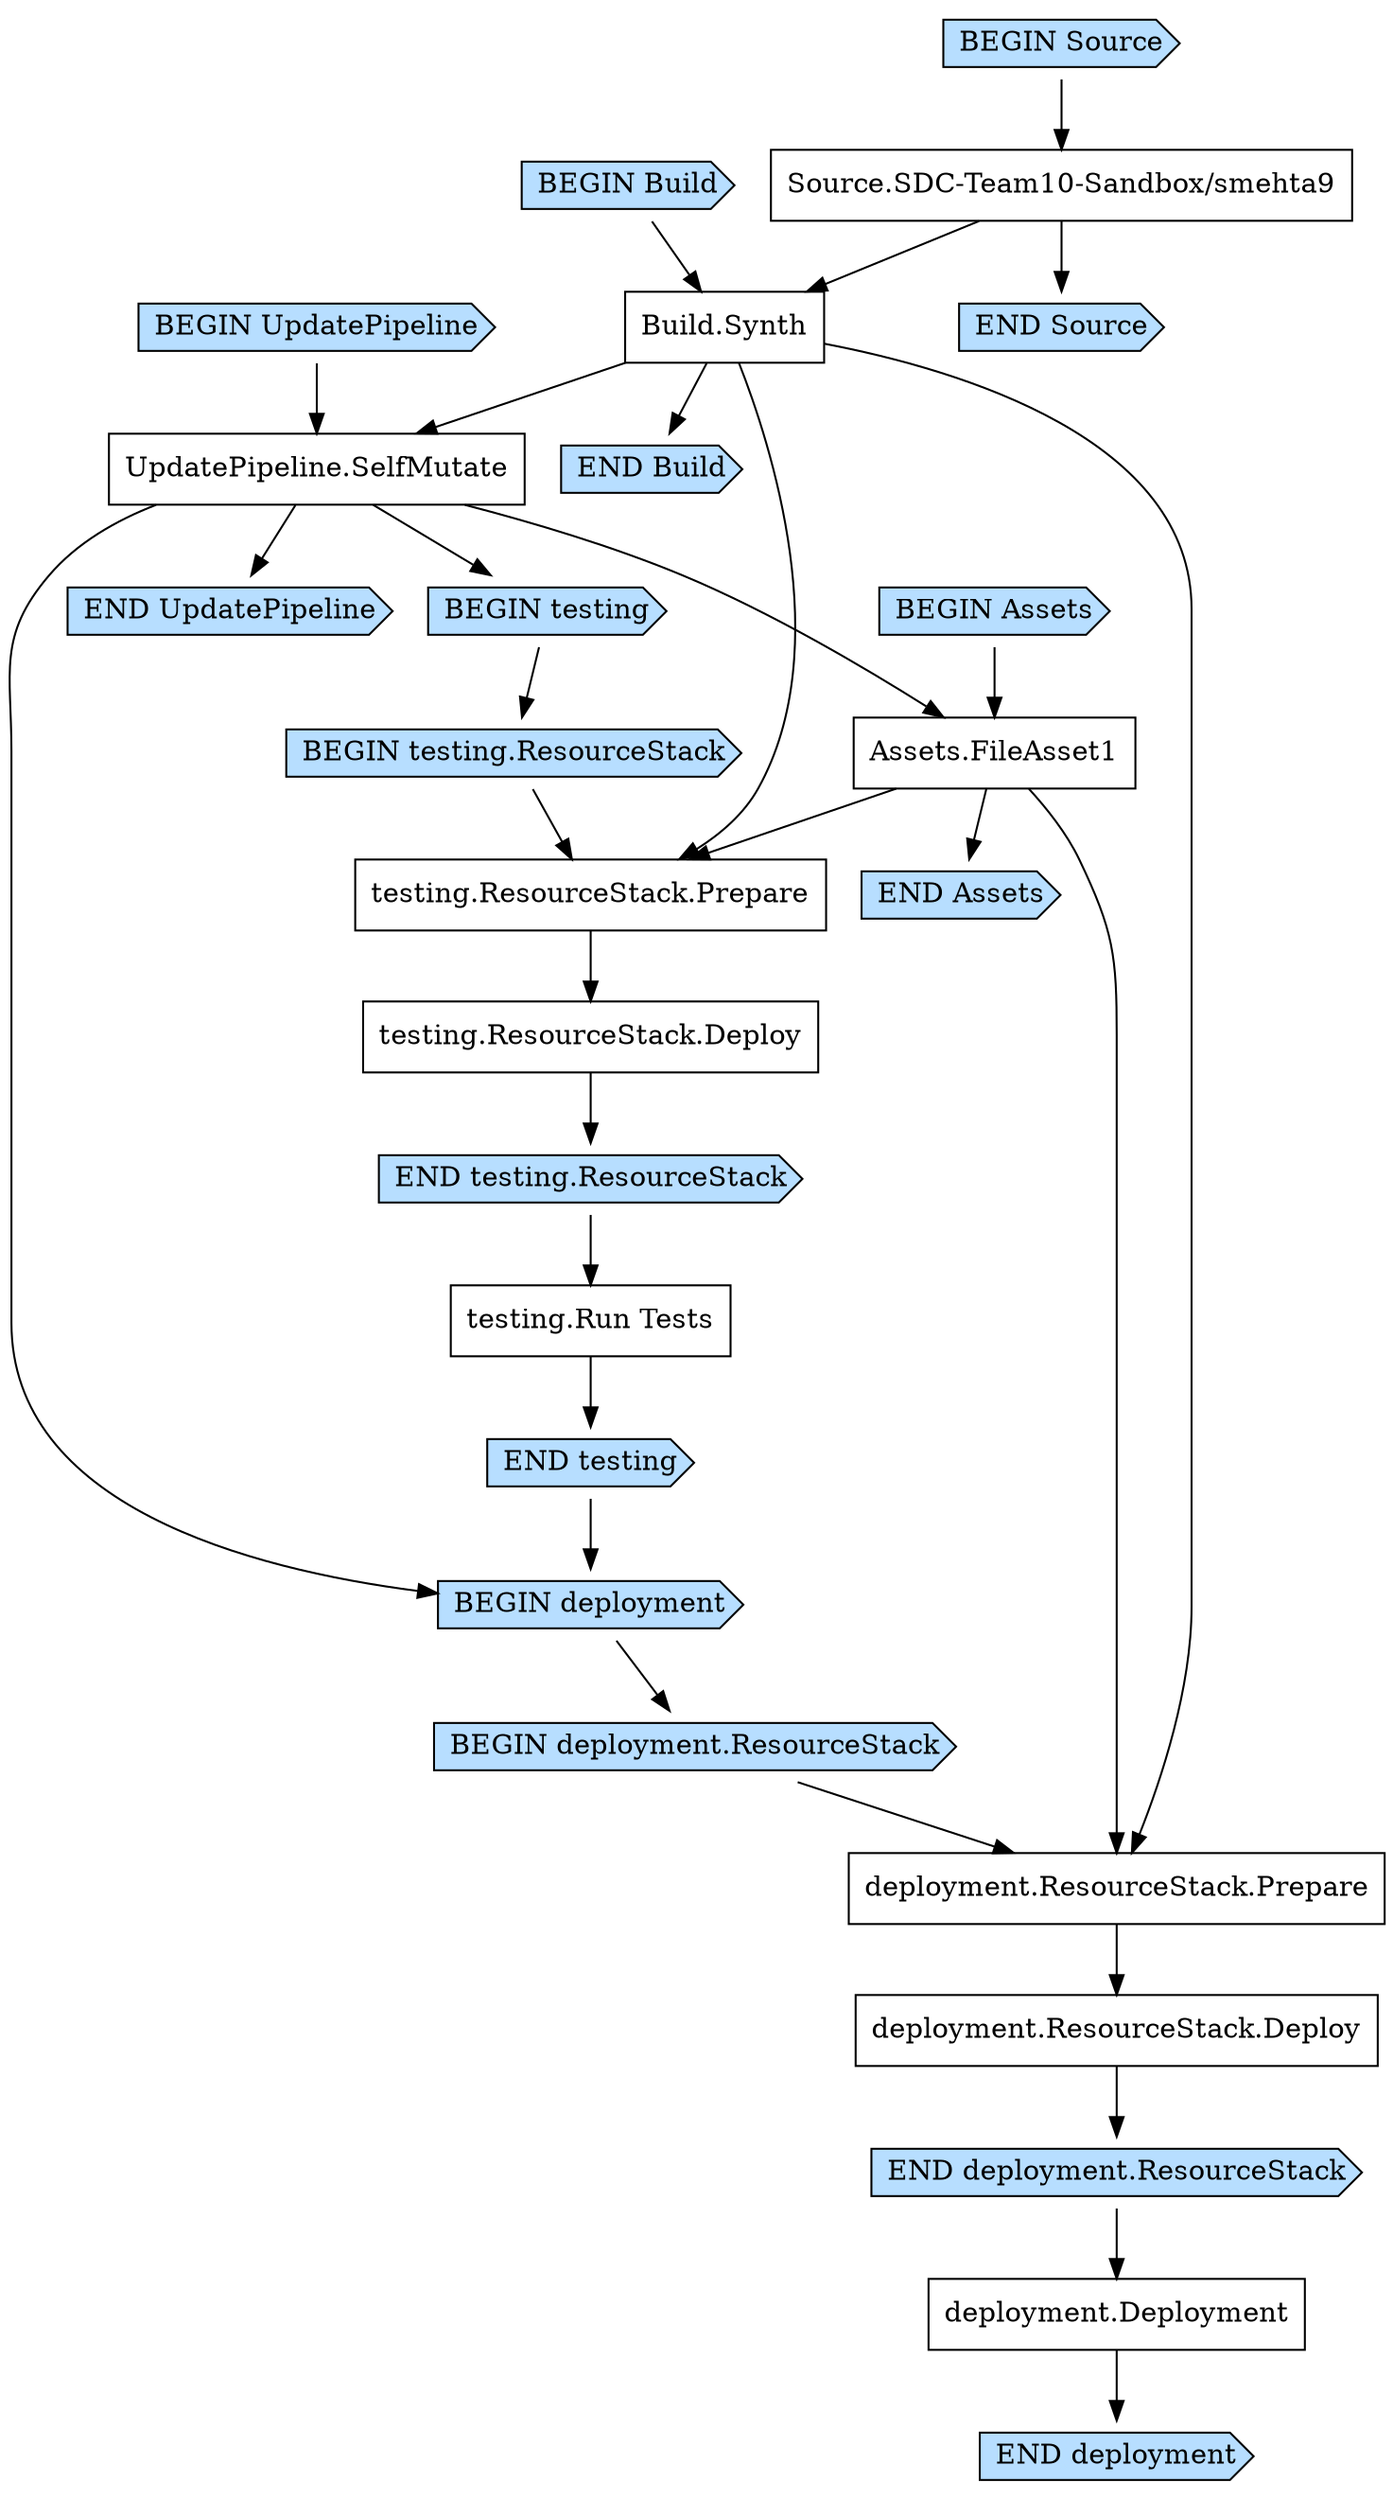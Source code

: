 digraph G {
  # Arrows represent an "unlocks" relationship (opposite of dependency). So chosen
  # because the layout looks more natural that way.
  # To represent subgraph dependencies, subgraphs are represented by BEGIN/END nodes.
  # To render: `dot -Tsvg PipelineStackPipeline9DB740AF.dot > graph.svg`, open in a browser.
  node [shape="box"];
"BEGIN Build" [shape="cds", style="filled", fillcolor="#b7deff"];
"END Build" [shape="cds", style="filled", fillcolor="#b7deff"];
"Build.Synth";
"Source.SDC-Team10-Sandbox/smehta9" -> "Build.Synth";
"BEGIN Build" -> "Build.Synth";
"Build.Synth" -> "END Build";
"BEGIN UpdatePipeline" [shape="cds", style="filled", fillcolor="#b7deff"];
"END UpdatePipeline" [shape="cds", style="filled", fillcolor="#b7deff"];
"UpdatePipeline.SelfMutate";
"Build.Synth" -> "UpdatePipeline.SelfMutate";
"BEGIN UpdatePipeline" -> "UpdatePipeline.SelfMutate";
"UpdatePipeline.SelfMutate" -> "END UpdatePipeline";
"BEGIN Assets" [shape="cds", style="filled", fillcolor="#b7deff"];
"END Assets" [shape="cds", style="filled", fillcolor="#b7deff"];
"Assets.FileAsset1";
"UpdatePipeline.SelfMutate" -> "Assets.FileAsset1";
"BEGIN Assets" -> "Assets.FileAsset1";
"Assets.FileAsset1" -> "END Assets";
"BEGIN testing" [shape="cds", style="filled", fillcolor="#b7deff"];
"END testing" [shape="cds", style="filled", fillcolor="#b7deff"];
"UpdatePipeline.SelfMutate" -> "BEGIN testing";
"BEGIN testing.ResourceStack" [shape="cds", style="filled", fillcolor="#b7deff"];
"END testing.ResourceStack" [shape="cds", style="filled", fillcolor="#b7deff"];
"testing.ResourceStack.Deploy";
"testing.ResourceStack.Prepare" -> "testing.ResourceStack.Deploy";
"testing.ResourceStack.Prepare";
"Build.Synth" -> "testing.ResourceStack.Prepare";
"Assets.FileAsset1" -> "testing.ResourceStack.Prepare";
"BEGIN testing.ResourceStack" -> "testing.ResourceStack.Prepare";
"testing.ResourceStack.Deploy" -> "END testing.ResourceStack";
"testing.Run Tests";
"END testing.ResourceStack" -> "testing.Run Tests";
"BEGIN testing" -> "BEGIN testing.ResourceStack";
"testing.Run Tests" -> "END testing";
"BEGIN deployment" [shape="cds", style="filled", fillcolor="#b7deff"];
"END deployment" [shape="cds", style="filled", fillcolor="#b7deff"];
"UpdatePipeline.SelfMutate" -> "BEGIN deployment";
"END testing" -> "BEGIN deployment";
"BEGIN deployment.ResourceStack" [shape="cds", style="filled", fillcolor="#b7deff"];
"END deployment.ResourceStack" [shape="cds", style="filled", fillcolor="#b7deff"];
"deployment.ResourceStack.Deploy";
"deployment.ResourceStack.Prepare" -> "deployment.ResourceStack.Deploy";
"deployment.ResourceStack.Prepare";
"Build.Synth" -> "deployment.ResourceStack.Prepare";
"Assets.FileAsset1" -> "deployment.ResourceStack.Prepare";
"BEGIN deployment.ResourceStack" -> "deployment.ResourceStack.Prepare";
"deployment.ResourceStack.Deploy" -> "END deployment.ResourceStack";
"deployment.Deployment";
"END deployment.ResourceStack" -> "deployment.Deployment";
"BEGIN deployment" -> "BEGIN deployment.ResourceStack";
"deployment.Deployment" -> "END deployment";
"BEGIN Source" [shape="cds", style="filled", fillcolor="#b7deff"];
"END Source" [shape="cds", style="filled", fillcolor="#b7deff"];
"Source.SDC-Team10-Sandbox/smehta9";
"BEGIN Source" -> "Source.SDC-Team10-Sandbox/smehta9";
"Source.SDC-Team10-Sandbox/smehta9" -> "END Source";
}